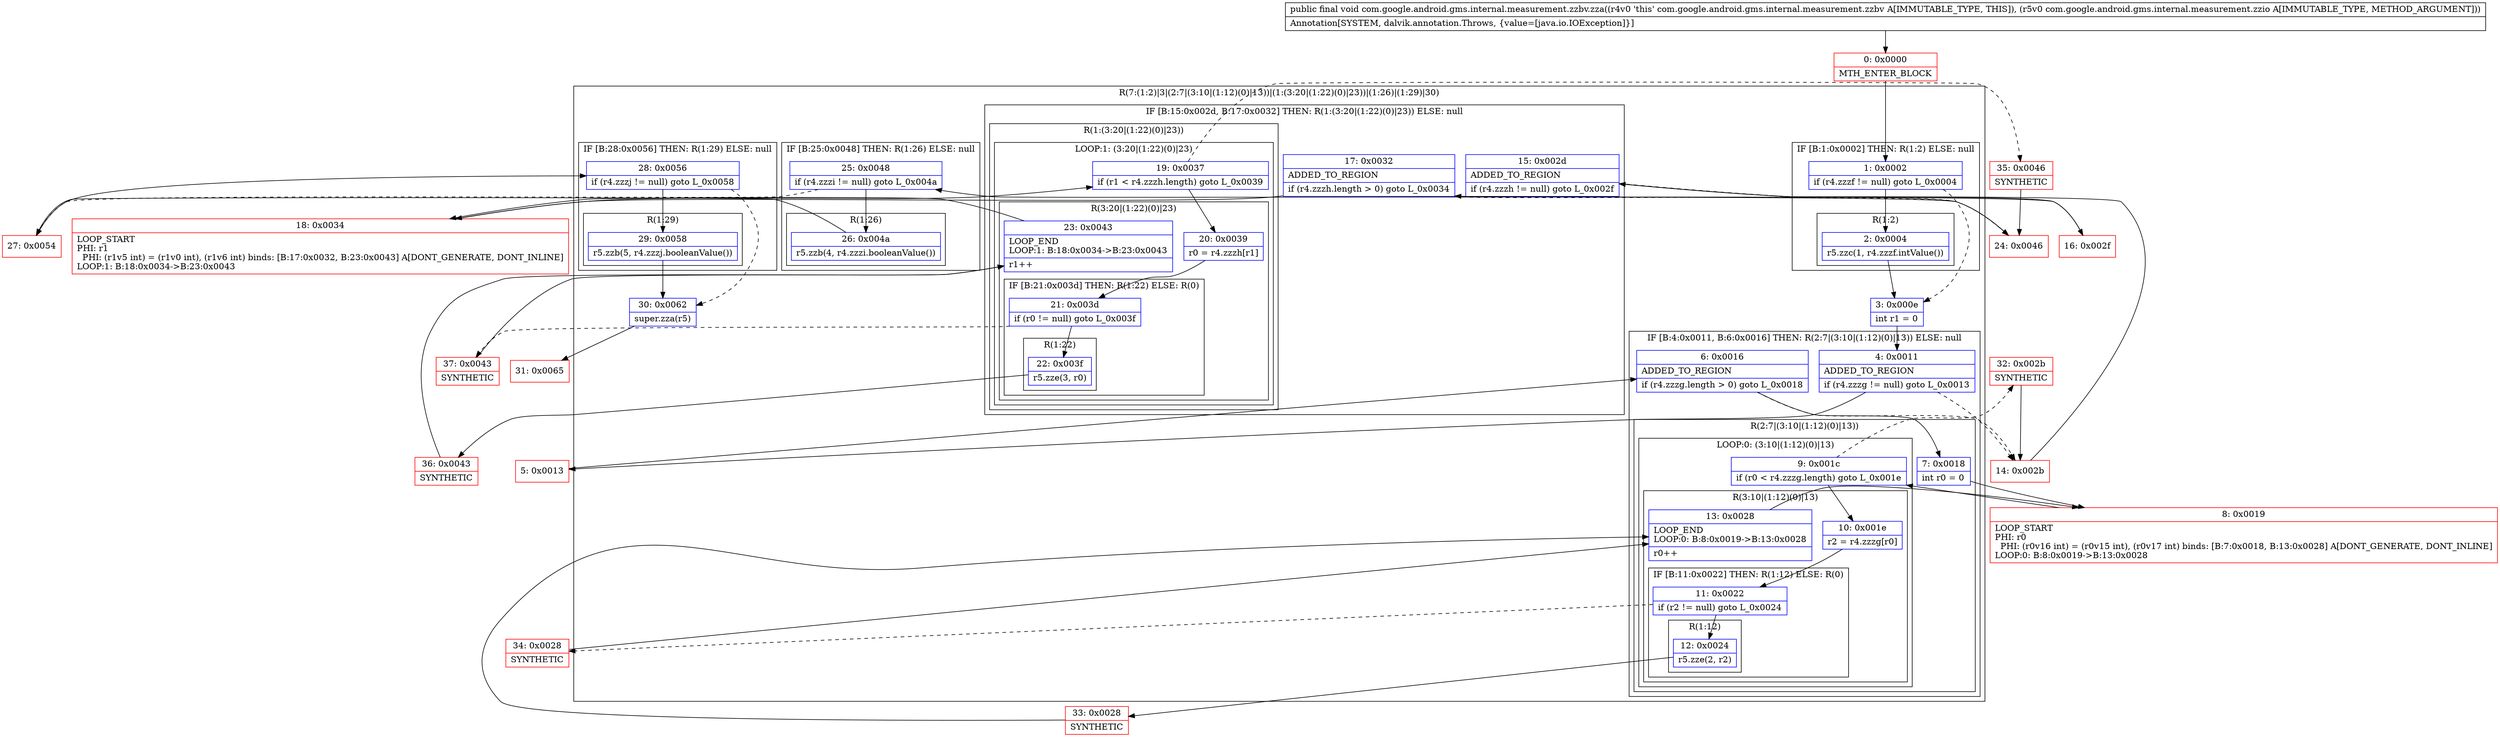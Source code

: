 digraph "CFG forcom.google.android.gms.internal.measurement.zzbv.zza(Lcom\/google\/android\/gms\/internal\/measurement\/zzio;)V" {
subgraph cluster_Region_987987188 {
label = "R(7:(1:2)|3|(2:7|(3:10|(1:12)(0)|13))|(1:(3:20|(1:22)(0)|23))|(1:26)|(1:29)|30)";
node [shape=record,color=blue];
subgraph cluster_IfRegion_191724600 {
label = "IF [B:1:0x0002] THEN: R(1:2) ELSE: null";
node [shape=record,color=blue];
Node_1 [shape=record,label="{1\:\ 0x0002|if (r4.zzzf != null) goto L_0x0004\l}"];
subgraph cluster_Region_1404033967 {
label = "R(1:2)";
node [shape=record,color=blue];
Node_2 [shape=record,label="{2\:\ 0x0004|r5.zzc(1, r4.zzzf.intValue())\l}"];
}
}
Node_3 [shape=record,label="{3\:\ 0x000e|int r1 = 0\l}"];
subgraph cluster_IfRegion_2138184143 {
label = "IF [B:4:0x0011, B:6:0x0016] THEN: R(2:7|(3:10|(1:12)(0)|13)) ELSE: null";
node [shape=record,color=blue];
Node_4 [shape=record,label="{4\:\ 0x0011|ADDED_TO_REGION\l|if (r4.zzzg != null) goto L_0x0013\l}"];
Node_6 [shape=record,label="{6\:\ 0x0016|ADDED_TO_REGION\l|if (r4.zzzg.length \> 0) goto L_0x0018\l}"];
subgraph cluster_Region_877739524 {
label = "R(2:7|(3:10|(1:12)(0)|13))";
node [shape=record,color=blue];
Node_7 [shape=record,label="{7\:\ 0x0018|int r0 = 0\l}"];
subgraph cluster_LoopRegion_477962630 {
label = "LOOP:0: (3:10|(1:12)(0)|13)";
node [shape=record,color=blue];
Node_9 [shape=record,label="{9\:\ 0x001c|if (r0 \< r4.zzzg.length) goto L_0x001e\l}"];
subgraph cluster_Region_2034823184 {
label = "R(3:10|(1:12)(0)|13)";
node [shape=record,color=blue];
Node_10 [shape=record,label="{10\:\ 0x001e|r2 = r4.zzzg[r0]\l}"];
subgraph cluster_IfRegion_2089882253 {
label = "IF [B:11:0x0022] THEN: R(1:12) ELSE: R(0)";
node [shape=record,color=blue];
Node_11 [shape=record,label="{11\:\ 0x0022|if (r2 != null) goto L_0x0024\l}"];
subgraph cluster_Region_1372507155 {
label = "R(1:12)";
node [shape=record,color=blue];
Node_12 [shape=record,label="{12\:\ 0x0024|r5.zze(2, r2)\l}"];
}
subgraph cluster_Region_1042094980 {
label = "R(0)";
node [shape=record,color=blue];
}
}
Node_13 [shape=record,label="{13\:\ 0x0028|LOOP_END\lLOOP:0: B:8:0x0019\-\>B:13:0x0028\l|r0++\l}"];
}
}
}
}
subgraph cluster_IfRegion_1268350160 {
label = "IF [B:15:0x002d, B:17:0x0032] THEN: R(1:(3:20|(1:22)(0)|23)) ELSE: null";
node [shape=record,color=blue];
Node_15 [shape=record,label="{15\:\ 0x002d|ADDED_TO_REGION\l|if (r4.zzzh != null) goto L_0x002f\l}"];
Node_17 [shape=record,label="{17\:\ 0x0032|ADDED_TO_REGION\l|if (r4.zzzh.length \> 0) goto L_0x0034\l}"];
subgraph cluster_Region_1063787092 {
label = "R(1:(3:20|(1:22)(0)|23))";
node [shape=record,color=blue];
subgraph cluster_LoopRegion_417458174 {
label = "LOOP:1: (3:20|(1:22)(0)|23)";
node [shape=record,color=blue];
Node_19 [shape=record,label="{19\:\ 0x0037|if (r1 \< r4.zzzh.length) goto L_0x0039\l}"];
subgraph cluster_Region_1817827432 {
label = "R(3:20|(1:22)(0)|23)";
node [shape=record,color=blue];
Node_20 [shape=record,label="{20\:\ 0x0039|r0 = r4.zzzh[r1]\l}"];
subgraph cluster_IfRegion_1324752477 {
label = "IF [B:21:0x003d] THEN: R(1:22) ELSE: R(0)";
node [shape=record,color=blue];
Node_21 [shape=record,label="{21\:\ 0x003d|if (r0 != null) goto L_0x003f\l}"];
subgraph cluster_Region_1317635247 {
label = "R(1:22)";
node [shape=record,color=blue];
Node_22 [shape=record,label="{22\:\ 0x003f|r5.zze(3, r0)\l}"];
}
subgraph cluster_Region_827104656 {
label = "R(0)";
node [shape=record,color=blue];
}
}
Node_23 [shape=record,label="{23\:\ 0x0043|LOOP_END\lLOOP:1: B:18:0x0034\-\>B:23:0x0043\l|r1++\l}"];
}
}
}
}
subgraph cluster_IfRegion_646267472 {
label = "IF [B:25:0x0048] THEN: R(1:26) ELSE: null";
node [shape=record,color=blue];
Node_25 [shape=record,label="{25\:\ 0x0048|if (r4.zzzi != null) goto L_0x004a\l}"];
subgraph cluster_Region_1493148715 {
label = "R(1:26)";
node [shape=record,color=blue];
Node_26 [shape=record,label="{26\:\ 0x004a|r5.zzb(4, r4.zzzi.booleanValue())\l}"];
}
}
subgraph cluster_IfRegion_1523707751 {
label = "IF [B:28:0x0056] THEN: R(1:29) ELSE: null";
node [shape=record,color=blue];
Node_28 [shape=record,label="{28\:\ 0x0056|if (r4.zzzj != null) goto L_0x0058\l}"];
subgraph cluster_Region_262429104 {
label = "R(1:29)";
node [shape=record,color=blue];
Node_29 [shape=record,label="{29\:\ 0x0058|r5.zzb(5, r4.zzzj.booleanValue())\l}"];
}
}
Node_30 [shape=record,label="{30\:\ 0x0062|super.zza(r5)\l}"];
}
Node_0 [shape=record,color=red,label="{0\:\ 0x0000|MTH_ENTER_BLOCK\l}"];
Node_5 [shape=record,color=red,label="{5\:\ 0x0013}"];
Node_8 [shape=record,color=red,label="{8\:\ 0x0019|LOOP_START\lPHI: r0 \l  PHI: (r0v16 int) = (r0v15 int), (r0v17 int) binds: [B:7:0x0018, B:13:0x0028] A[DONT_GENERATE, DONT_INLINE]\lLOOP:0: B:8:0x0019\-\>B:13:0x0028\l}"];
Node_14 [shape=record,color=red,label="{14\:\ 0x002b}"];
Node_16 [shape=record,color=red,label="{16\:\ 0x002f}"];
Node_18 [shape=record,color=red,label="{18\:\ 0x0034|LOOP_START\lPHI: r1 \l  PHI: (r1v5 int) = (r1v0 int), (r1v6 int) binds: [B:17:0x0032, B:23:0x0043] A[DONT_GENERATE, DONT_INLINE]\lLOOP:1: B:18:0x0034\-\>B:23:0x0043\l}"];
Node_24 [shape=record,color=red,label="{24\:\ 0x0046}"];
Node_27 [shape=record,color=red,label="{27\:\ 0x0054}"];
Node_31 [shape=record,color=red,label="{31\:\ 0x0065}"];
Node_32 [shape=record,color=red,label="{32\:\ 0x002b|SYNTHETIC\l}"];
Node_33 [shape=record,color=red,label="{33\:\ 0x0028|SYNTHETIC\l}"];
Node_34 [shape=record,color=red,label="{34\:\ 0x0028|SYNTHETIC\l}"];
Node_35 [shape=record,color=red,label="{35\:\ 0x0046|SYNTHETIC\l}"];
Node_36 [shape=record,color=red,label="{36\:\ 0x0043|SYNTHETIC\l}"];
Node_37 [shape=record,color=red,label="{37\:\ 0x0043|SYNTHETIC\l}"];
MethodNode[shape=record,label="{public final void com.google.android.gms.internal.measurement.zzbv.zza((r4v0 'this' com.google.android.gms.internal.measurement.zzbv A[IMMUTABLE_TYPE, THIS]), (r5v0 com.google.android.gms.internal.measurement.zzio A[IMMUTABLE_TYPE, METHOD_ARGUMENT]))  | Annotation[SYSTEM, dalvik.annotation.Throws, \{value=[java.io.IOException]\}]\l}"];
MethodNode -> Node_0;
Node_1 -> Node_2;
Node_1 -> Node_3[style=dashed];
Node_2 -> Node_3;
Node_3 -> Node_4;
Node_4 -> Node_5;
Node_4 -> Node_14[style=dashed];
Node_6 -> Node_7;
Node_6 -> Node_14[style=dashed];
Node_7 -> Node_8;
Node_9 -> Node_10;
Node_9 -> Node_32[style=dashed];
Node_10 -> Node_11;
Node_11 -> Node_12;
Node_11 -> Node_34[style=dashed];
Node_12 -> Node_33;
Node_13 -> Node_8;
Node_15 -> Node_16;
Node_15 -> Node_24[style=dashed];
Node_17 -> Node_18;
Node_17 -> Node_24[style=dashed];
Node_19 -> Node_20;
Node_19 -> Node_35[style=dashed];
Node_20 -> Node_21;
Node_21 -> Node_22;
Node_21 -> Node_37[style=dashed];
Node_22 -> Node_36;
Node_23 -> Node_18;
Node_25 -> Node_26;
Node_25 -> Node_27[style=dashed];
Node_26 -> Node_27;
Node_28 -> Node_29;
Node_28 -> Node_30[style=dashed];
Node_29 -> Node_30;
Node_30 -> Node_31;
Node_0 -> Node_1;
Node_5 -> Node_6;
Node_8 -> Node_9;
Node_14 -> Node_15;
Node_16 -> Node_17;
Node_18 -> Node_19;
Node_24 -> Node_25;
Node_27 -> Node_28;
Node_32 -> Node_14;
Node_33 -> Node_13;
Node_34 -> Node_13;
Node_35 -> Node_24;
Node_36 -> Node_23;
Node_37 -> Node_23;
}


